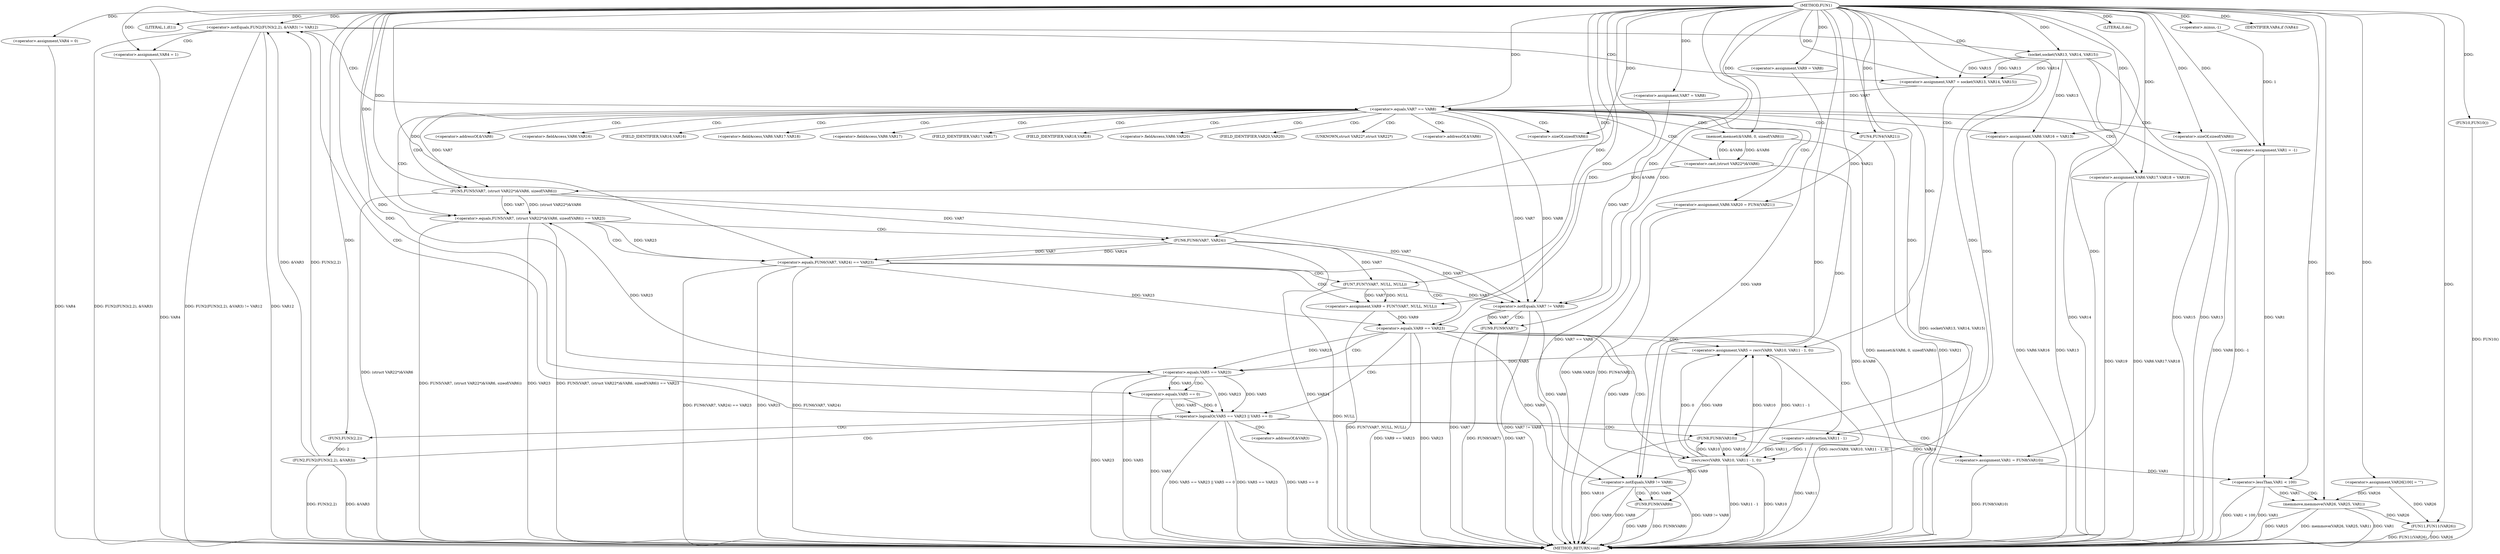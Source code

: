 digraph FUN1 {  
"1000100" [label = "(METHOD,FUN1)" ]
"1000271" [label = "(METHOD_RETURN,void)" ]
"1000103" [label = "(<operator>.assignment,VAR1 = -1)" ]
"1000105" [label = "(<operator>.minus,-1)" ]
"1000108" [label = "(LITERAL,1,if(1))" ]
"1000113" [label = "(<operator>.assignment,VAR4 = 0)" ]
"1000119" [label = "(<operator>.assignment,VAR7 = VAR8)" ]
"1000123" [label = "(<operator>.assignment,VAR9 = VAR8)" ]
"1000130" [label = "(<operator>.notEquals,FUN2(FUN3(2,2), &VAR3) != VAR12)" ]
"1000131" [label = "(FUN2,FUN2(FUN3(2,2), &VAR3))" ]
"1000132" [label = "(FUN3,FUN3(2,2))" ]
"1000140" [label = "(<operator>.assignment,VAR4 = 1)" ]
"1000143" [label = "(<operator>.assignment,VAR7 = socket(VAR13, VAR14, VAR15))" ]
"1000145" [label = "(socket,socket(VAR13, VAR14, VAR15))" ]
"1000150" [label = "(<operator>.equals,VAR7 == VAR8)" ]
"1000155" [label = "(memset,memset(&VAR6, 0, sizeof(VAR6)))" ]
"1000159" [label = "(<operator>.sizeOf,sizeof(VAR6))" ]
"1000161" [label = "(<operator>.assignment,VAR6.VAR16 = VAR13)" ]
"1000166" [label = "(<operator>.assignment,VAR6.VAR17.VAR18 = VAR19)" ]
"1000173" [label = "(<operator>.assignment,VAR6.VAR20 = FUN4(VAR21))" ]
"1000177" [label = "(FUN4,FUN4(VAR21))" ]
"1000180" [label = "(<operator>.equals,FUN5(VAR7, (struct VAR22*)&VAR6, sizeof(VAR6)) == VAR23)" ]
"1000181" [label = "(FUN5,FUN5(VAR7, (struct VAR22*)&VAR6, sizeof(VAR6)))" ]
"1000183" [label = "(<operator>.cast,(struct VAR22*)&VAR6)" ]
"1000187" [label = "(<operator>.sizeOf,sizeof(VAR6))" ]
"1000193" [label = "(<operator>.equals,FUN6(VAR7, VAR24) == VAR23)" ]
"1000194" [label = "(FUN6,FUN6(VAR7, VAR24))" ]
"1000200" [label = "(<operator>.assignment,VAR9 = FUN7(VAR7, NULL, NULL))" ]
"1000202" [label = "(FUN7,FUN7(VAR7, NULL, NULL))" ]
"1000207" [label = "(<operator>.equals,VAR9 == VAR23)" ]
"1000212" [label = "(<operator>.assignment,VAR5 = recv(VAR9, VAR10, VAR11 - 1, 0))" ]
"1000214" [label = "(recv,recv(VAR9, VAR10, VAR11 - 1, 0))" ]
"1000217" [label = "(<operator>.subtraction,VAR11 - 1)" ]
"1000222" [label = "(<operator>.logicalOr,VAR5 == VAR23 || VAR5 == 0)" ]
"1000223" [label = "(<operator>.equals,VAR5 == VAR23)" ]
"1000226" [label = "(<operator>.equals,VAR5 == 0)" ]
"1000231" [label = "(<operator>.assignment,VAR1 = FUN8(VAR10))" ]
"1000233" [label = "(FUN8,FUN8(VAR10))" ]
"1000235" [label = "(LITERAL,0,do)" ]
"1000237" [label = "(<operator>.notEquals,VAR7 != VAR8)" ]
"1000241" [label = "(FUN9,FUN9(VAR7))" ]
"1000244" [label = "(<operator>.notEquals,VAR9 != VAR8)" ]
"1000248" [label = "(FUN9,FUN9(VAR9))" ]
"1000251" [label = "(IDENTIFIER,VAR4,if (VAR4))" ]
"1000253" [label = "(FUN10,FUN10())" ]
"1000257" [label = "(<operator>.assignment,VAR26[100] = \"\")" ]
"1000261" [label = "(<operator>.lessThan,VAR1 < 100)" ]
"1000265" [label = "(memmove,memmove(VAR26, VAR25, VAR1))" ]
"1000269" [label = "(FUN11,FUN11(VAR26))" ]
"1000135" [label = "(<operator>.addressOf,&VAR3)" ]
"1000156" [label = "(<operator>.addressOf,&VAR6)" ]
"1000162" [label = "(<operator>.fieldAccess,VAR6.VAR16)" ]
"1000164" [label = "(FIELD_IDENTIFIER,VAR16,VAR16)" ]
"1000167" [label = "(<operator>.fieldAccess,VAR6.VAR17.VAR18)" ]
"1000168" [label = "(<operator>.fieldAccess,VAR6.VAR17)" ]
"1000170" [label = "(FIELD_IDENTIFIER,VAR17,VAR17)" ]
"1000171" [label = "(FIELD_IDENTIFIER,VAR18,VAR18)" ]
"1000174" [label = "(<operator>.fieldAccess,VAR6.VAR20)" ]
"1000176" [label = "(FIELD_IDENTIFIER,VAR20,VAR20)" ]
"1000184" [label = "(UNKNOWN,struct VAR22*,struct VAR22*)" ]
"1000185" [label = "(<operator>.addressOf,&VAR6)" ]
  "1000130" -> "1000271"  [ label = "DDG: FUN2(FUN3(2,2), &VAR3) != VAR12"] 
  "1000183" -> "1000271"  [ label = "DDG: &VAR6"] 
  "1000231" -> "1000271"  [ label = "DDG: FUN8(VAR10)"] 
  "1000253" -> "1000271"  [ label = "DDG: FUN10()"] 
  "1000180" -> "1000271"  [ label = "DDG: FUN5(VAR7, (struct VAR22*)&VAR6, sizeof(VAR6))"] 
  "1000207" -> "1000271"  [ label = "DDG: VAR9 == VAR23"] 
  "1000193" -> "1000271"  [ label = "DDG: VAR23"] 
  "1000261" -> "1000271"  [ label = "DDG: VAR1 < 100"] 
  "1000248" -> "1000271"  [ label = "DDG: FUN9(VAR9)"] 
  "1000187" -> "1000271"  [ label = "DDG: VAR6"] 
  "1000177" -> "1000271"  [ label = "DDG: VAR21"] 
  "1000166" -> "1000271"  [ label = "DDG: VAR19"] 
  "1000223" -> "1000271"  [ label = "DDG: VAR23"] 
  "1000193" -> "1000271"  [ label = "DDG: FUN6(VAR7, VAR24)"] 
  "1000226" -> "1000271"  [ label = "DDG: VAR5"] 
  "1000222" -> "1000271"  [ label = "DDG: VAR5 == VAR23"] 
  "1000237" -> "1000271"  [ label = "DDG: VAR7 != VAR8"] 
  "1000207" -> "1000271"  [ label = "DDG: VAR23"] 
  "1000214" -> "1000271"  [ label = "DDG: VAR10"] 
  "1000103" -> "1000271"  [ label = "DDG: -1"] 
  "1000222" -> "1000271"  [ label = "DDG: VAR5 == 0"] 
  "1000214" -> "1000271"  [ label = "DDG: VAR11 - 1"] 
  "1000212" -> "1000271"  [ label = "DDG: recv(VAR9, VAR10, VAR11 - 1, 0)"] 
  "1000180" -> "1000271"  [ label = "DDG: VAR23"] 
  "1000237" -> "1000271"  [ label = "DDG: VAR7"] 
  "1000113" -> "1000271"  [ label = "DDG: VAR4"] 
  "1000131" -> "1000271"  [ label = "DDG: FUN3(2,2)"] 
  "1000140" -> "1000271"  [ label = "DDG: VAR4"] 
  "1000265" -> "1000271"  [ label = "DDG: memmove(VAR26, VAR25, VAR1)"] 
  "1000269" -> "1000271"  [ label = "DDG: FUN11(VAR26)"] 
  "1000265" -> "1000271"  [ label = "DDG: VAR1"] 
  "1000155" -> "1000271"  [ label = "DDG: memset(&VAR6, 0, sizeof(VAR6))"] 
  "1000166" -> "1000271"  [ label = "DDG: VAR6.VAR17.VAR18"] 
  "1000265" -> "1000271"  [ label = "DDG: VAR25"] 
  "1000217" -> "1000271"  [ label = "DDG: VAR11"] 
  "1000180" -> "1000271"  [ label = "DDG: FUN5(VAR7, (struct VAR22*)&VAR6, sizeof(VAR6)) == VAR23"] 
  "1000222" -> "1000271"  [ label = "DDG: VAR5 == VAR23 || VAR5 == 0"] 
  "1000145" -> "1000271"  [ label = "DDG: VAR15"] 
  "1000261" -> "1000271"  [ label = "DDG: VAR1"] 
  "1000131" -> "1000271"  [ label = "DDG: &VAR3"] 
  "1000193" -> "1000271"  [ label = "DDG: FUN6(VAR7, VAR24) == VAR23"] 
  "1000233" -> "1000271"  [ label = "DDG: VAR10"] 
  "1000241" -> "1000271"  [ label = "DDG: VAR7"] 
  "1000143" -> "1000271"  [ label = "DDG: socket(VAR13, VAR14, VAR15)"] 
  "1000173" -> "1000271"  [ label = "DDG: FUN4(VAR21)"] 
  "1000244" -> "1000271"  [ label = "DDG: VAR9 != VAR8"] 
  "1000269" -> "1000271"  [ label = "DDG: VAR26"] 
  "1000150" -> "1000271"  [ label = "DDG: VAR7 == VAR8"] 
  "1000202" -> "1000271"  [ label = "DDG: NULL"] 
  "1000244" -> "1000271"  [ label = "DDG: VAR9"] 
  "1000194" -> "1000271"  [ label = "DDG: VAR24"] 
  "1000161" -> "1000271"  [ label = "DDG: VAR6.VAR16"] 
  "1000244" -> "1000271"  [ label = "DDG: VAR8"] 
  "1000145" -> "1000271"  [ label = "DDG: VAR13"] 
  "1000241" -> "1000271"  [ label = "DDG: FUN9(VAR7)"] 
  "1000145" -> "1000271"  [ label = "DDG: VAR14"] 
  "1000181" -> "1000271"  [ label = "DDG: (struct VAR22*)&VAR6"] 
  "1000173" -> "1000271"  [ label = "DDG: VAR6.VAR20"] 
  "1000130" -> "1000271"  [ label = "DDG: VAR12"] 
  "1000248" -> "1000271"  [ label = "DDG: VAR9"] 
  "1000223" -> "1000271"  [ label = "DDG: VAR5"] 
  "1000161" -> "1000271"  [ label = "DDG: VAR13"] 
  "1000130" -> "1000271"  [ label = "DDG: FUN2(FUN3(2,2), &VAR3)"] 
  "1000200" -> "1000271"  [ label = "DDG: FUN7(VAR7, NULL, NULL)"] 
  "1000105" -> "1000103"  [ label = "DDG: 1"] 
  "1000100" -> "1000103"  [ label = "DDG: "] 
  "1000100" -> "1000105"  [ label = "DDG: "] 
  "1000100" -> "1000108"  [ label = "DDG: "] 
  "1000100" -> "1000113"  [ label = "DDG: "] 
  "1000100" -> "1000119"  [ label = "DDG: "] 
  "1000100" -> "1000123"  [ label = "DDG: "] 
  "1000131" -> "1000130"  [ label = "DDG: FUN3(2,2)"] 
  "1000131" -> "1000130"  [ label = "DDG: &VAR3"] 
  "1000132" -> "1000131"  [ label = "DDG: 2"] 
  "1000100" -> "1000132"  [ label = "DDG: "] 
  "1000100" -> "1000130"  [ label = "DDG: "] 
  "1000100" -> "1000140"  [ label = "DDG: "] 
  "1000145" -> "1000143"  [ label = "DDG: VAR13"] 
  "1000145" -> "1000143"  [ label = "DDG: VAR14"] 
  "1000145" -> "1000143"  [ label = "DDG: VAR15"] 
  "1000100" -> "1000143"  [ label = "DDG: "] 
  "1000100" -> "1000145"  [ label = "DDG: "] 
  "1000143" -> "1000150"  [ label = "DDG: VAR7"] 
  "1000100" -> "1000150"  [ label = "DDG: "] 
  "1000183" -> "1000155"  [ label = "DDG: &VAR6"] 
  "1000100" -> "1000155"  [ label = "DDG: "] 
  "1000100" -> "1000159"  [ label = "DDG: "] 
  "1000145" -> "1000161"  [ label = "DDG: VAR13"] 
  "1000100" -> "1000161"  [ label = "DDG: "] 
  "1000100" -> "1000166"  [ label = "DDG: "] 
  "1000177" -> "1000173"  [ label = "DDG: VAR21"] 
  "1000100" -> "1000177"  [ label = "DDG: "] 
  "1000181" -> "1000180"  [ label = "DDG: VAR7"] 
  "1000181" -> "1000180"  [ label = "DDG: (struct VAR22*)&VAR6"] 
  "1000150" -> "1000181"  [ label = "DDG: VAR7"] 
  "1000100" -> "1000181"  [ label = "DDG: "] 
  "1000183" -> "1000181"  [ label = "DDG: &VAR6"] 
  "1000155" -> "1000183"  [ label = "DDG: &VAR6"] 
  "1000100" -> "1000187"  [ label = "DDG: "] 
  "1000223" -> "1000180"  [ label = "DDG: VAR23"] 
  "1000100" -> "1000180"  [ label = "DDG: "] 
  "1000194" -> "1000193"  [ label = "DDG: VAR7"] 
  "1000194" -> "1000193"  [ label = "DDG: VAR24"] 
  "1000181" -> "1000194"  [ label = "DDG: VAR7"] 
  "1000100" -> "1000194"  [ label = "DDG: "] 
  "1000180" -> "1000193"  [ label = "DDG: VAR23"] 
  "1000100" -> "1000193"  [ label = "DDG: "] 
  "1000202" -> "1000200"  [ label = "DDG: VAR7"] 
  "1000202" -> "1000200"  [ label = "DDG: NULL"] 
  "1000100" -> "1000200"  [ label = "DDG: "] 
  "1000194" -> "1000202"  [ label = "DDG: VAR7"] 
  "1000100" -> "1000202"  [ label = "DDG: "] 
  "1000200" -> "1000207"  [ label = "DDG: VAR9"] 
  "1000100" -> "1000207"  [ label = "DDG: "] 
  "1000193" -> "1000207"  [ label = "DDG: VAR23"] 
  "1000214" -> "1000212"  [ label = "DDG: VAR9"] 
  "1000214" -> "1000212"  [ label = "DDG: VAR10"] 
  "1000214" -> "1000212"  [ label = "DDG: VAR11 - 1"] 
  "1000214" -> "1000212"  [ label = "DDG: 0"] 
  "1000100" -> "1000212"  [ label = "DDG: "] 
  "1000207" -> "1000214"  [ label = "DDG: VAR9"] 
  "1000100" -> "1000214"  [ label = "DDG: "] 
  "1000233" -> "1000214"  [ label = "DDG: VAR10"] 
  "1000217" -> "1000214"  [ label = "DDG: VAR11"] 
  "1000217" -> "1000214"  [ label = "DDG: 1"] 
  "1000100" -> "1000217"  [ label = "DDG: "] 
  "1000223" -> "1000222"  [ label = "DDG: VAR5"] 
  "1000223" -> "1000222"  [ label = "DDG: VAR23"] 
  "1000212" -> "1000223"  [ label = "DDG: VAR5"] 
  "1000100" -> "1000223"  [ label = "DDG: "] 
  "1000207" -> "1000223"  [ label = "DDG: VAR23"] 
  "1000226" -> "1000222"  [ label = "DDG: VAR5"] 
  "1000226" -> "1000222"  [ label = "DDG: 0"] 
  "1000223" -> "1000226"  [ label = "DDG: VAR5"] 
  "1000100" -> "1000226"  [ label = "DDG: "] 
  "1000233" -> "1000231"  [ label = "DDG: VAR10"] 
  "1000100" -> "1000231"  [ label = "DDG: "] 
  "1000214" -> "1000233"  [ label = "DDG: VAR10"] 
  "1000100" -> "1000233"  [ label = "DDG: "] 
  "1000100" -> "1000235"  [ label = "DDG: "] 
  "1000181" -> "1000237"  [ label = "DDG: VAR7"] 
  "1000150" -> "1000237"  [ label = "DDG: VAR7"] 
  "1000194" -> "1000237"  [ label = "DDG: VAR7"] 
  "1000202" -> "1000237"  [ label = "DDG: VAR7"] 
  "1000119" -> "1000237"  [ label = "DDG: VAR7"] 
  "1000100" -> "1000237"  [ label = "DDG: "] 
  "1000150" -> "1000237"  [ label = "DDG: VAR8"] 
  "1000237" -> "1000241"  [ label = "DDG: VAR7"] 
  "1000100" -> "1000241"  [ label = "DDG: "] 
  "1000207" -> "1000244"  [ label = "DDG: VAR9"] 
  "1000214" -> "1000244"  [ label = "DDG: VAR9"] 
  "1000123" -> "1000244"  [ label = "DDG: VAR9"] 
  "1000100" -> "1000244"  [ label = "DDG: "] 
  "1000237" -> "1000244"  [ label = "DDG: VAR8"] 
  "1000244" -> "1000248"  [ label = "DDG: VAR9"] 
  "1000100" -> "1000248"  [ label = "DDG: "] 
  "1000100" -> "1000251"  [ label = "DDG: "] 
  "1000100" -> "1000253"  [ label = "DDG: "] 
  "1000100" -> "1000257"  [ label = "DDG: "] 
  "1000103" -> "1000261"  [ label = "DDG: VAR1"] 
  "1000231" -> "1000261"  [ label = "DDG: VAR1"] 
  "1000100" -> "1000261"  [ label = "DDG: "] 
  "1000257" -> "1000265"  [ label = "DDG: VAR26"] 
  "1000100" -> "1000265"  [ label = "DDG: "] 
  "1000261" -> "1000265"  [ label = "DDG: VAR1"] 
  "1000257" -> "1000269"  [ label = "DDG: VAR26"] 
  "1000265" -> "1000269"  [ label = "DDG: VAR26"] 
  "1000100" -> "1000269"  [ label = "DDG: "] 
  "1000130" -> "1000150"  [ label = "CDG: "] 
  "1000130" -> "1000145"  [ label = "CDG: "] 
  "1000130" -> "1000143"  [ label = "CDG: "] 
  "1000130" -> "1000140"  [ label = "CDG: "] 
  "1000150" -> "1000164"  [ label = "CDG: "] 
  "1000150" -> "1000174"  [ label = "CDG: "] 
  "1000150" -> "1000156"  [ label = "CDG: "] 
  "1000150" -> "1000161"  [ label = "CDG: "] 
  "1000150" -> "1000166"  [ label = "CDG: "] 
  "1000150" -> "1000180"  [ label = "CDG: "] 
  "1000150" -> "1000183"  [ label = "CDG: "] 
  "1000150" -> "1000167"  [ label = "CDG: "] 
  "1000150" -> "1000176"  [ label = "CDG: "] 
  "1000150" -> "1000187"  [ label = "CDG: "] 
  "1000150" -> "1000185"  [ label = "CDG: "] 
  "1000150" -> "1000168"  [ label = "CDG: "] 
  "1000150" -> "1000159"  [ label = "CDG: "] 
  "1000150" -> "1000173"  [ label = "CDG: "] 
  "1000150" -> "1000155"  [ label = "CDG: "] 
  "1000150" -> "1000170"  [ label = "CDG: "] 
  "1000150" -> "1000171"  [ label = "CDG: "] 
  "1000150" -> "1000184"  [ label = "CDG: "] 
  "1000150" -> "1000177"  [ label = "CDG: "] 
  "1000150" -> "1000162"  [ label = "CDG: "] 
  "1000150" -> "1000181"  [ label = "CDG: "] 
  "1000180" -> "1000194"  [ label = "CDG: "] 
  "1000180" -> "1000193"  [ label = "CDG: "] 
  "1000193" -> "1000200"  [ label = "CDG: "] 
  "1000193" -> "1000207"  [ label = "CDG: "] 
  "1000193" -> "1000202"  [ label = "CDG: "] 
  "1000207" -> "1000222"  [ label = "CDG: "] 
  "1000207" -> "1000214"  [ label = "CDG: "] 
  "1000207" -> "1000217"  [ label = "CDG: "] 
  "1000207" -> "1000212"  [ label = "CDG: "] 
  "1000207" -> "1000223"  [ label = "CDG: "] 
  "1000222" -> "1000233"  [ label = "CDG: "] 
  "1000222" -> "1000231"  [ label = "CDG: "] 
  "1000222" -> "1000132"  [ label = "CDG: "] 
  "1000222" -> "1000130"  [ label = "CDG: "] 
  "1000222" -> "1000135"  [ label = "CDG: "] 
  "1000222" -> "1000131"  [ label = "CDG: "] 
  "1000223" -> "1000226"  [ label = "CDG: "] 
  "1000237" -> "1000241"  [ label = "CDG: "] 
  "1000244" -> "1000248"  [ label = "CDG: "] 
  "1000261" -> "1000265"  [ label = "CDG: "] 
}
